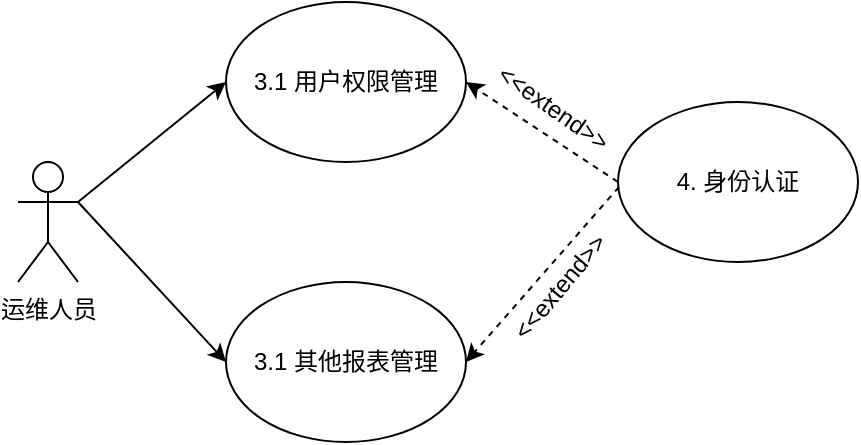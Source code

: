 <mxfile version="23.1.8" type="github">
  <diagram name="第 1 页" id="m4R4y16XppHf2_eSmbMv">
    <mxGraphModel dx="1050" dy="574" grid="1" gridSize="10" guides="1" tooltips="1" connect="1" arrows="1" fold="1" page="1" pageScale="1" pageWidth="827" pageHeight="1169" math="0" shadow="0">
      <root>
        <mxCell id="0" />
        <mxCell id="1" parent="0" />
        <mxCell id="ozoMpvkCseTEtSfeOwfC-1" style="rounded=0;orthogonalLoop=1;jettySize=auto;html=1;exitX=1;exitY=0.333;exitDx=0;exitDy=0;exitPerimeter=0;entryX=0;entryY=0.5;entryDx=0;entryDy=0;" parent="1" source="ozoMpvkCseTEtSfeOwfC-5" target="ozoMpvkCseTEtSfeOwfC-6" edge="1">
          <mxGeometry relative="1" as="geometry" />
        </mxCell>
        <mxCell id="ozoMpvkCseTEtSfeOwfC-4" style="rounded=0;orthogonalLoop=1;jettySize=auto;html=1;exitX=1;exitY=0.333;exitDx=0;exitDy=0;exitPerimeter=0;entryX=0;entryY=0.5;entryDx=0;entryDy=0;" parent="1" source="ozoMpvkCseTEtSfeOwfC-5" target="ozoMpvkCseTEtSfeOwfC-17" edge="1">
          <mxGeometry relative="1" as="geometry" />
        </mxCell>
        <mxCell id="ozoMpvkCseTEtSfeOwfC-5" value="运维人员" style="shape=umlActor;verticalLabelPosition=bottom;verticalAlign=top;html=1;outlineConnect=0;" parent="1" vertex="1">
          <mxGeometry x="250" y="240" width="30" height="60" as="geometry" />
        </mxCell>
        <mxCell id="ozoMpvkCseTEtSfeOwfC-6" value="3.1 用户权限管理" style="ellipse;whiteSpace=wrap;html=1;" parent="1" vertex="1">
          <mxGeometry x="354" y="160" width="120" height="80" as="geometry" />
        </mxCell>
        <mxCell id="ozoMpvkCseTEtSfeOwfC-8" style="rounded=0;orthogonalLoop=1;jettySize=auto;html=1;exitX=0;exitY=0.5;exitDx=0;exitDy=0;entryX=1;entryY=0.5;entryDx=0;entryDy=0;dashed=1;" parent="1" source="ozoMpvkCseTEtSfeOwfC-10" target="ozoMpvkCseTEtSfeOwfC-6" edge="1">
          <mxGeometry relative="1" as="geometry" />
        </mxCell>
        <mxCell id="ozoMpvkCseTEtSfeOwfC-10" value="4. 身份认证" style="ellipse;whiteSpace=wrap;html=1;" parent="1" vertex="1">
          <mxGeometry x="550" y="210" width="120" height="80" as="geometry" />
        </mxCell>
        <mxCell id="ozoMpvkCseTEtSfeOwfC-11" value="&amp;lt;&amp;lt;extend&amp;gt;&amp;gt;" style="text;html=1;strokeColor=none;fillColor=none;align=center;verticalAlign=middle;whiteSpace=wrap;rounded=0;rotation=35;" parent="1" vertex="1">
          <mxGeometry x="482.5" y="200" width="70" height="25" as="geometry" />
        </mxCell>
        <mxCell id="ozoMpvkCseTEtSfeOwfC-13" style="rounded=0;orthogonalLoop=1;jettySize=auto;html=1;exitX=1;exitY=0.25;exitDx=0;exitDy=0;entryX=1;entryY=0.5;entryDx=0;entryDy=0;dashed=1;" parent="1" target="ozoMpvkCseTEtSfeOwfC-17" edge="1">
          <mxGeometry relative="1" as="geometry">
            <mxPoint x="550.554" y="252.423" as="sourcePoint" />
          </mxGeometry>
        </mxCell>
        <mxCell id="ozoMpvkCseTEtSfeOwfC-17" value="3.1 其他报表管理" style="ellipse;whiteSpace=wrap;html=1;" parent="1" vertex="1">
          <mxGeometry x="354" y="300" width="120" height="80" as="geometry" />
        </mxCell>
        <mxCell id="ozoMpvkCseTEtSfeOwfC-18" value="&amp;lt;&amp;lt;extend&amp;gt;&amp;gt;" style="text;html=1;strokeColor=none;fillColor=none;align=center;verticalAlign=middle;whiteSpace=wrap;rounded=0;rotation=-50;" parent="1" vertex="1">
          <mxGeometry x="482.5" y="290" width="76" height="25" as="geometry" />
        </mxCell>
      </root>
    </mxGraphModel>
  </diagram>
</mxfile>
